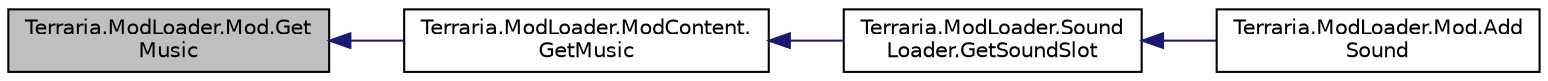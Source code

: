 digraph "Terraria.ModLoader.Mod.GetMusic"
{
  edge [fontname="Helvetica",fontsize="10",labelfontname="Helvetica",labelfontsize="10"];
  node [fontname="Helvetica",fontsize="10",shape=record];
  rankdir="LR";
  Node293 [label="Terraria.ModLoader.Mod.Get\lMusic",height=0.2,width=0.4,color="black", fillcolor="grey75", style="filled", fontcolor="black"];
  Node293 -> Node294 [dir="back",color="midnightblue",fontsize="10",style="solid",fontname="Helvetica"];
  Node294 [label="Terraria.ModLoader.ModContent.\lGetMusic",height=0.2,width=0.4,color="black", fillcolor="white", style="filled",URL="$class_terraria_1_1_mod_loader_1_1_mod_content.html#a7f3afade8c507095687a7d18c530c4e9",tooltip="Gets the music with the specified name. The name is in the same format as for texture names..."];
  Node294 -> Node295 [dir="back",color="midnightblue",fontsize="10",style="solid",fontname="Helvetica"];
  Node295 [label="Terraria.ModLoader.Sound\lLoader.GetSoundSlot",height=0.2,width=0.4,color="black", fillcolor="white", style="filled",URL="$class_terraria_1_1_mod_loader_1_1_sound_loader.html#ad1a432c30af8ee06ec095bd5fbd6a6eb",tooltip="Returns the style (last parameter passed to Main.PlaySound) of the sound corresponding to the given S..."];
  Node295 -> Node296 [dir="back",color="midnightblue",fontsize="10",style="solid",fontname="Helvetica"];
  Node296 [label="Terraria.ModLoader.Mod.Add\lSound",height=0.2,width=0.4,color="black", fillcolor="white", style="filled",URL="$class_terraria_1_1_mod_loader_1_1_mod.html#a69d7e56dcfcd228f47704d9a2fb5c9a1",tooltip="Adds the given sound file to the game as the given type of sound and with the given custom sound play..."];
}
